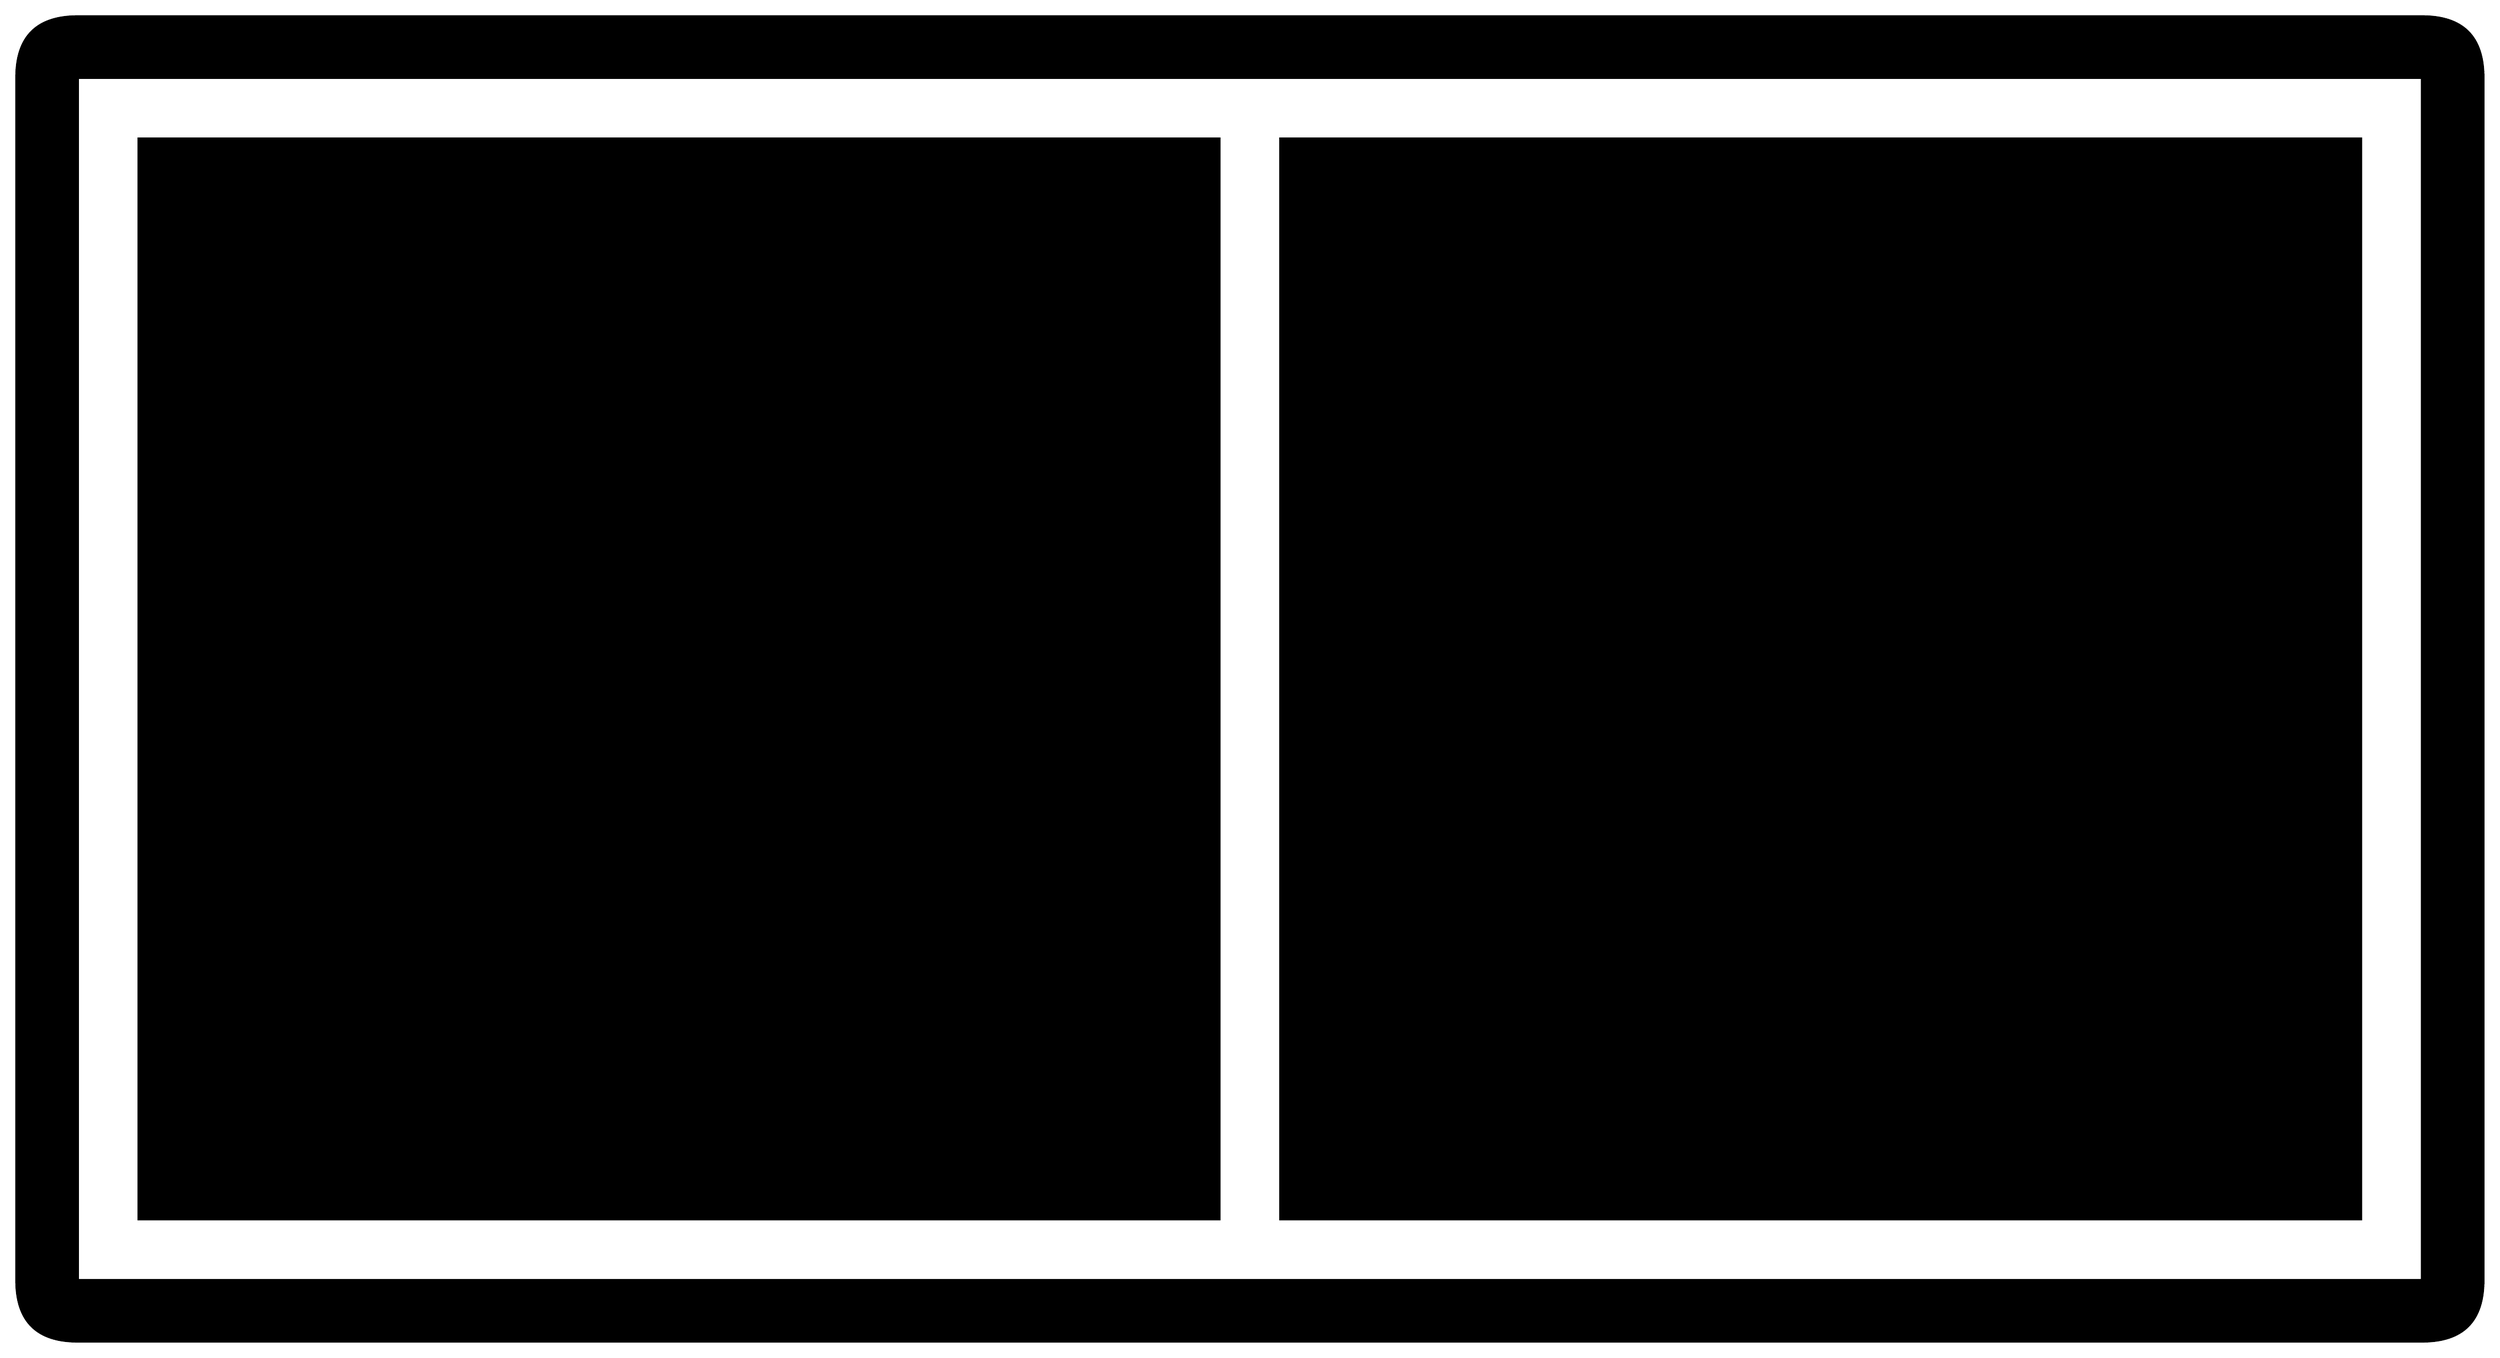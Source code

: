 


\begin{tikzpicture}[y=0.80pt, x=0.80pt, yscale=-1.0, xscale=1.0, inner sep=0pt, outer sep=0pt]
\begin{scope}[shift={(100.0,1706.0)},nonzero rule]
  \path[draw=.,fill=.,line width=1.600pt] (2033.0,-90.0) .. controls
    (2033.0,-56.667) and (2016.333,-40.0) .. (1983.0,-40.0) --
    (65.0,-40.0) .. controls (31.667,-40.0) and (15.0,-56.667) ..
    (15.0,-90.0) -- (15.0,-1074.0) .. controls (15.0,-1107.333)
    and (31.667,-1124.0) .. (65.0,-1124.0) -- (1983.0,-1124.0) ..
    controls (2016.333,-1124.0) and (2033.0,-1107.333) ..
    (2033.0,-1074.0) -- (2033.0,-90.0) -- cycle(1983.0,-90.0) --
    (1983.0,-1074.0) -- (65.0,-1074.0) -- (65.0,-90.0) --
    (1983.0,-90.0) -- cycle(1933.0,-140.0) -- (1049.0,-140.0) --
    (1049.0,-1024.0) -- (1933.0,-1024.0) -- (1933.0,-140.0) --
    cycle(999.0,-140.0) -- (115.0,-140.0) -- (115.0,-1024.0) --
    (999.0,-1024.0) -- (999.0,-140.0) -- cycle;
\end{scope}

\end{tikzpicture}

